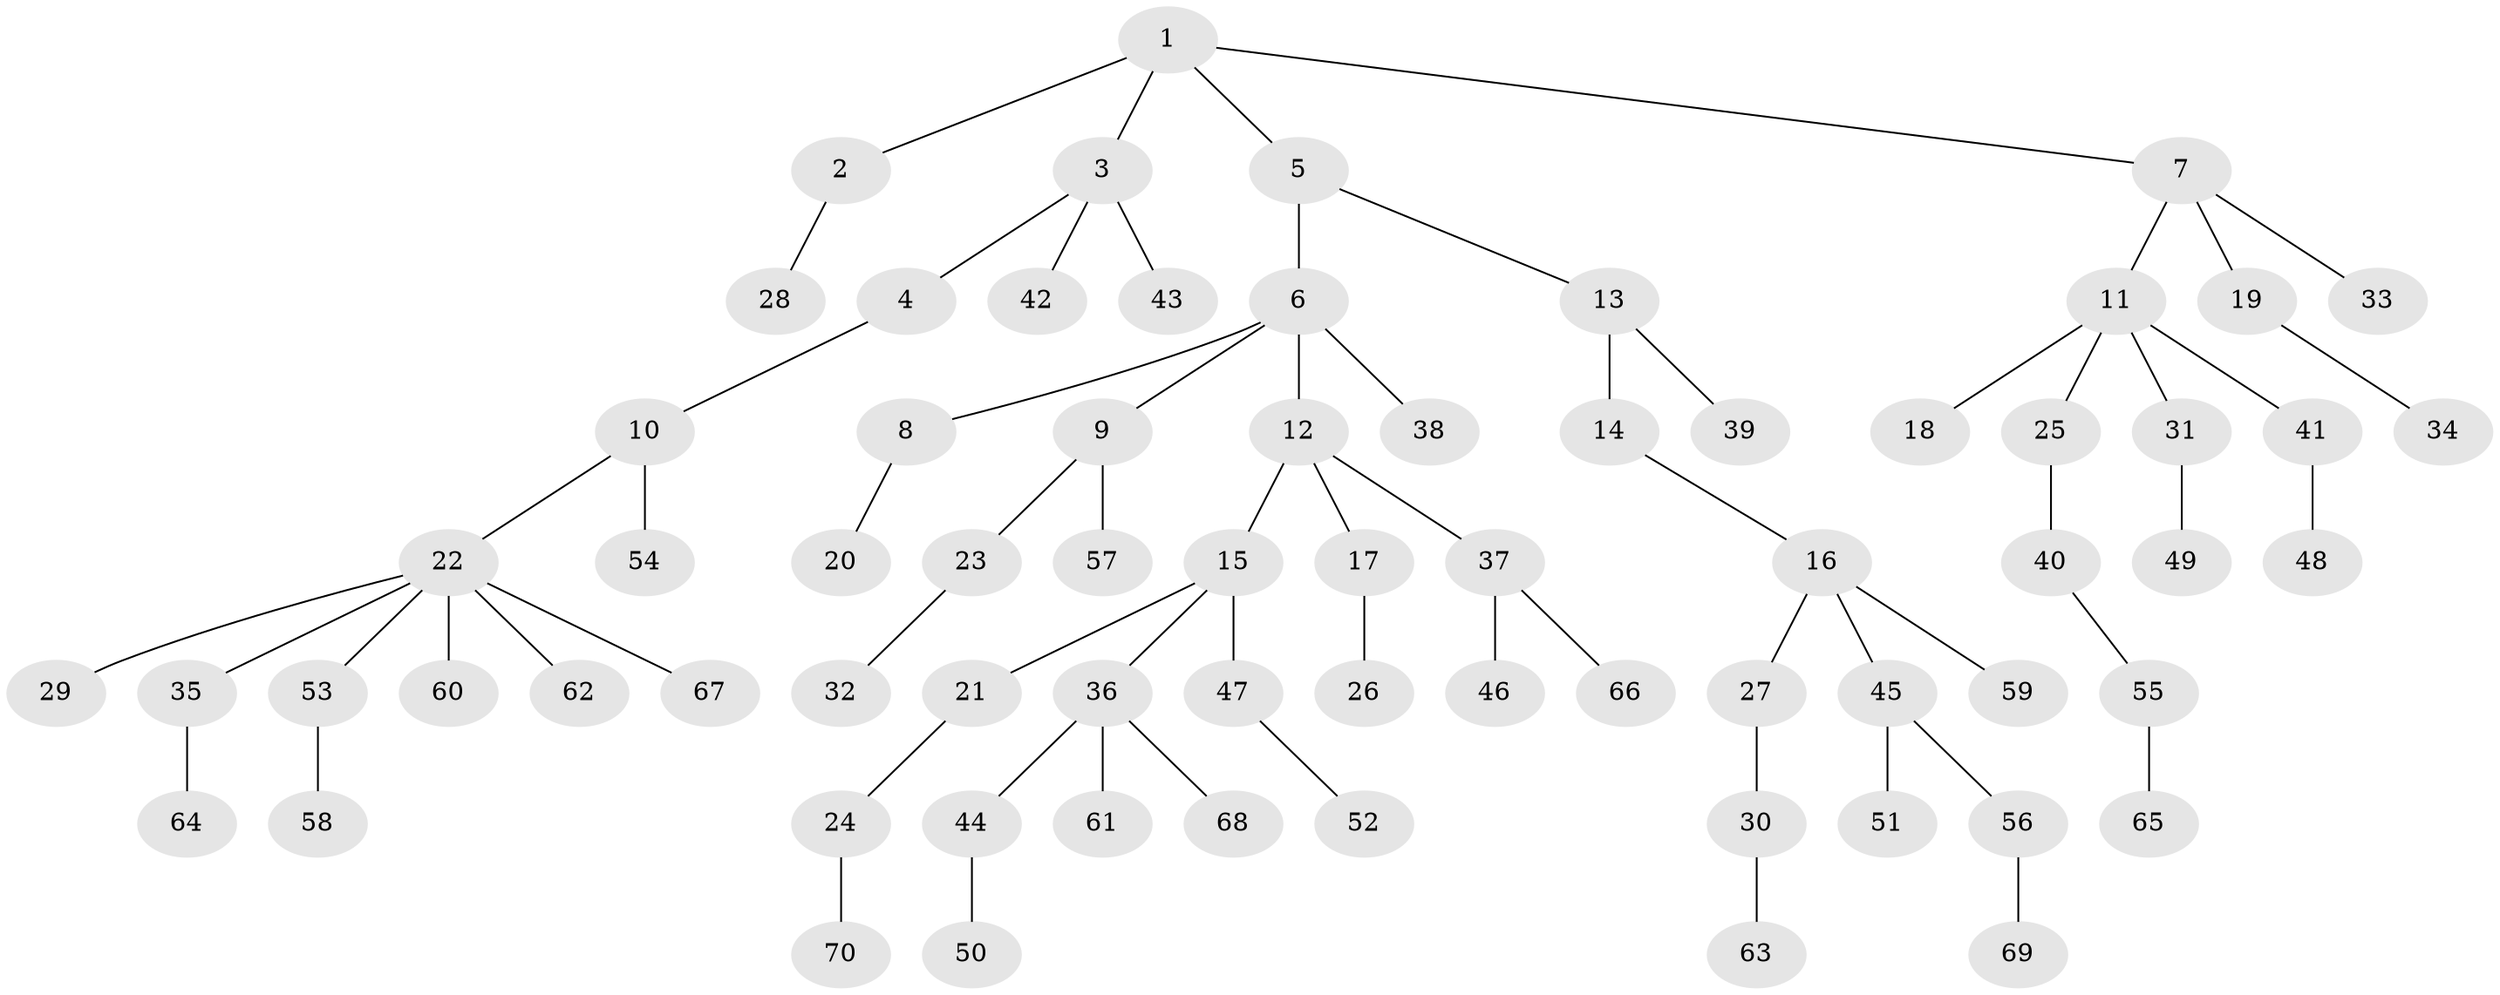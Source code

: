 // coarse degree distribution, {11: 0.038461538461538464, 4: 0.038461538461538464, 8: 0.038461538461538464, 3: 0.038461538461538464, 1: 0.7692307692307693, 2: 0.07692307692307693}
// Generated by graph-tools (version 1.1) at 2025/19/03/04/25 18:19:04]
// undirected, 70 vertices, 69 edges
graph export_dot {
graph [start="1"]
  node [color=gray90,style=filled];
  1;
  2;
  3;
  4;
  5;
  6;
  7;
  8;
  9;
  10;
  11;
  12;
  13;
  14;
  15;
  16;
  17;
  18;
  19;
  20;
  21;
  22;
  23;
  24;
  25;
  26;
  27;
  28;
  29;
  30;
  31;
  32;
  33;
  34;
  35;
  36;
  37;
  38;
  39;
  40;
  41;
  42;
  43;
  44;
  45;
  46;
  47;
  48;
  49;
  50;
  51;
  52;
  53;
  54;
  55;
  56;
  57;
  58;
  59;
  60;
  61;
  62;
  63;
  64;
  65;
  66;
  67;
  68;
  69;
  70;
  1 -- 2;
  1 -- 3;
  1 -- 5;
  1 -- 7;
  2 -- 28;
  3 -- 4;
  3 -- 42;
  3 -- 43;
  4 -- 10;
  5 -- 6;
  5 -- 13;
  6 -- 8;
  6 -- 9;
  6 -- 12;
  6 -- 38;
  7 -- 11;
  7 -- 19;
  7 -- 33;
  8 -- 20;
  9 -- 23;
  9 -- 57;
  10 -- 22;
  10 -- 54;
  11 -- 18;
  11 -- 25;
  11 -- 31;
  11 -- 41;
  12 -- 15;
  12 -- 17;
  12 -- 37;
  13 -- 14;
  13 -- 39;
  14 -- 16;
  15 -- 21;
  15 -- 36;
  15 -- 47;
  16 -- 27;
  16 -- 45;
  16 -- 59;
  17 -- 26;
  19 -- 34;
  21 -- 24;
  22 -- 29;
  22 -- 35;
  22 -- 53;
  22 -- 60;
  22 -- 62;
  22 -- 67;
  23 -- 32;
  24 -- 70;
  25 -- 40;
  27 -- 30;
  30 -- 63;
  31 -- 49;
  35 -- 64;
  36 -- 44;
  36 -- 61;
  36 -- 68;
  37 -- 46;
  37 -- 66;
  40 -- 55;
  41 -- 48;
  44 -- 50;
  45 -- 51;
  45 -- 56;
  47 -- 52;
  53 -- 58;
  55 -- 65;
  56 -- 69;
}

